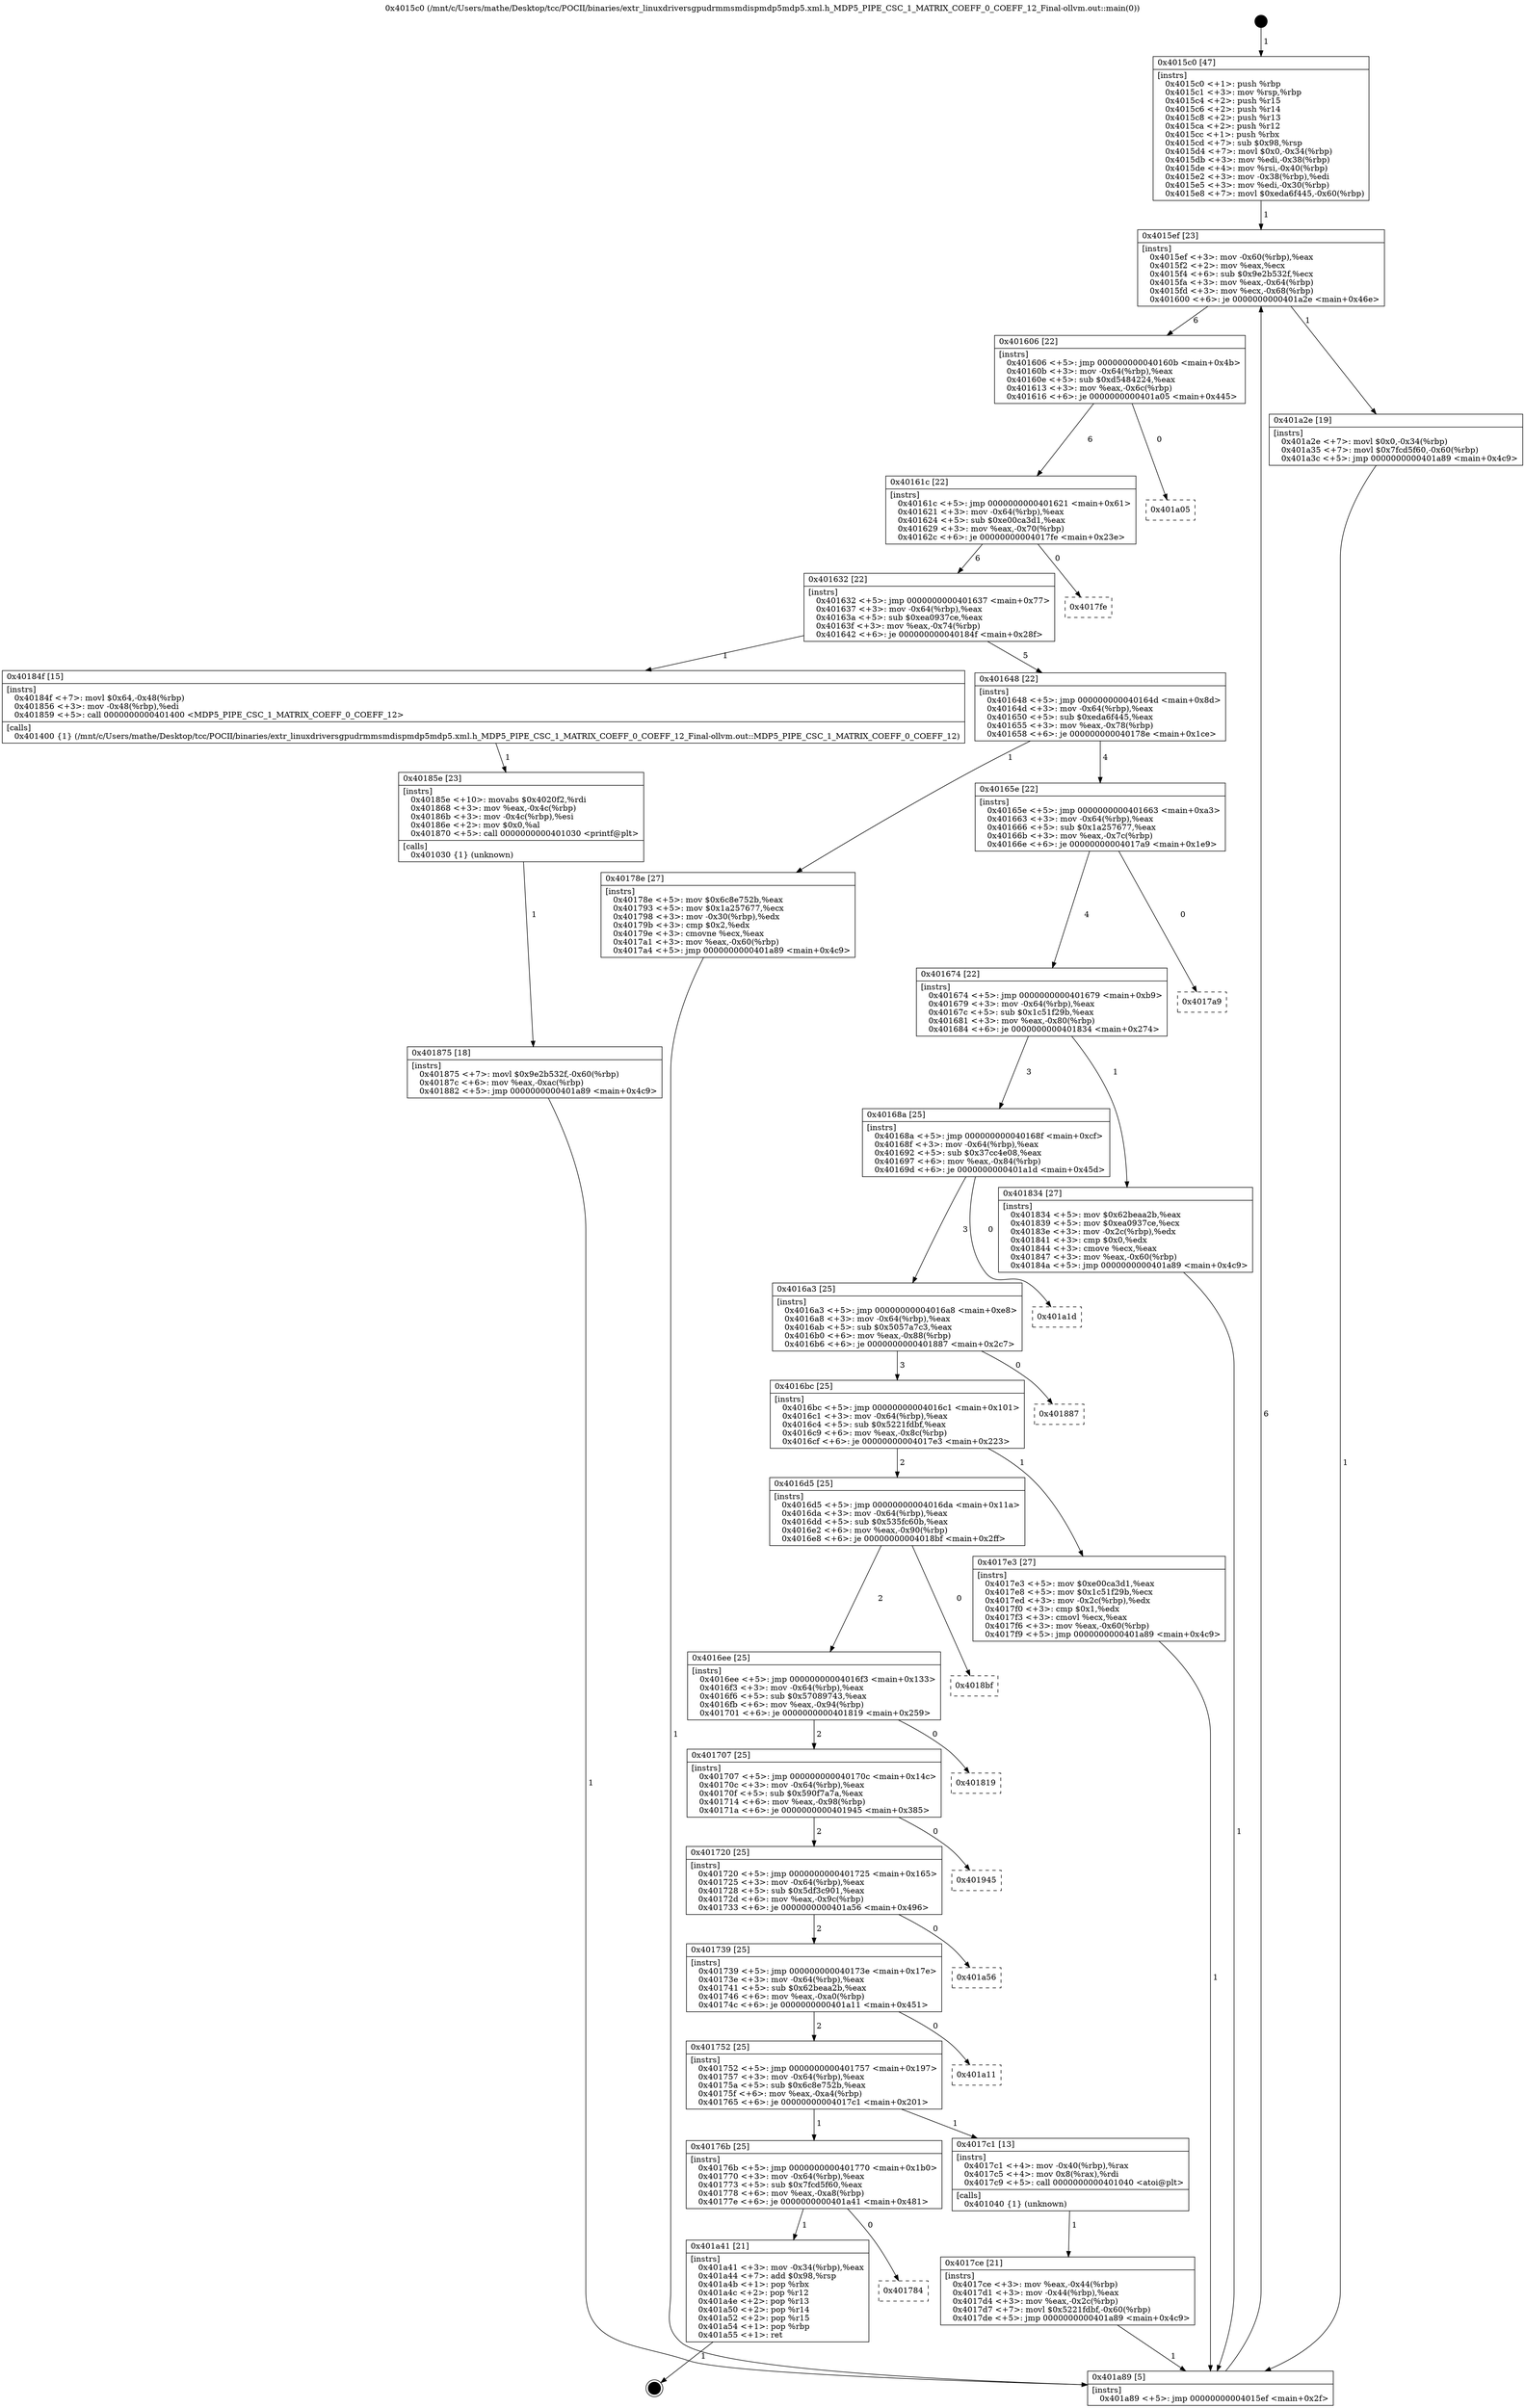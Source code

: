 digraph "0x4015c0" {
  label = "0x4015c0 (/mnt/c/Users/mathe/Desktop/tcc/POCII/binaries/extr_linuxdriversgpudrmmsmdispmdp5mdp5.xml.h_MDP5_PIPE_CSC_1_MATRIX_COEFF_0_COEFF_12_Final-ollvm.out::main(0))"
  labelloc = "t"
  node[shape=record]

  Entry [label="",width=0.3,height=0.3,shape=circle,fillcolor=black,style=filled]
  "0x4015ef" [label="{
     0x4015ef [23]\l
     | [instrs]\l
     &nbsp;&nbsp;0x4015ef \<+3\>: mov -0x60(%rbp),%eax\l
     &nbsp;&nbsp;0x4015f2 \<+2\>: mov %eax,%ecx\l
     &nbsp;&nbsp;0x4015f4 \<+6\>: sub $0x9e2b532f,%ecx\l
     &nbsp;&nbsp;0x4015fa \<+3\>: mov %eax,-0x64(%rbp)\l
     &nbsp;&nbsp;0x4015fd \<+3\>: mov %ecx,-0x68(%rbp)\l
     &nbsp;&nbsp;0x401600 \<+6\>: je 0000000000401a2e \<main+0x46e\>\l
  }"]
  "0x401a2e" [label="{
     0x401a2e [19]\l
     | [instrs]\l
     &nbsp;&nbsp;0x401a2e \<+7\>: movl $0x0,-0x34(%rbp)\l
     &nbsp;&nbsp;0x401a35 \<+7\>: movl $0x7fcd5f60,-0x60(%rbp)\l
     &nbsp;&nbsp;0x401a3c \<+5\>: jmp 0000000000401a89 \<main+0x4c9\>\l
  }"]
  "0x401606" [label="{
     0x401606 [22]\l
     | [instrs]\l
     &nbsp;&nbsp;0x401606 \<+5\>: jmp 000000000040160b \<main+0x4b\>\l
     &nbsp;&nbsp;0x40160b \<+3\>: mov -0x64(%rbp),%eax\l
     &nbsp;&nbsp;0x40160e \<+5\>: sub $0xd5484224,%eax\l
     &nbsp;&nbsp;0x401613 \<+3\>: mov %eax,-0x6c(%rbp)\l
     &nbsp;&nbsp;0x401616 \<+6\>: je 0000000000401a05 \<main+0x445\>\l
  }"]
  Exit [label="",width=0.3,height=0.3,shape=circle,fillcolor=black,style=filled,peripheries=2]
  "0x401a05" [label="{
     0x401a05\l
  }", style=dashed]
  "0x40161c" [label="{
     0x40161c [22]\l
     | [instrs]\l
     &nbsp;&nbsp;0x40161c \<+5\>: jmp 0000000000401621 \<main+0x61\>\l
     &nbsp;&nbsp;0x401621 \<+3\>: mov -0x64(%rbp),%eax\l
     &nbsp;&nbsp;0x401624 \<+5\>: sub $0xe00ca3d1,%eax\l
     &nbsp;&nbsp;0x401629 \<+3\>: mov %eax,-0x70(%rbp)\l
     &nbsp;&nbsp;0x40162c \<+6\>: je 00000000004017fe \<main+0x23e\>\l
  }"]
  "0x401784" [label="{
     0x401784\l
  }", style=dashed]
  "0x4017fe" [label="{
     0x4017fe\l
  }", style=dashed]
  "0x401632" [label="{
     0x401632 [22]\l
     | [instrs]\l
     &nbsp;&nbsp;0x401632 \<+5\>: jmp 0000000000401637 \<main+0x77\>\l
     &nbsp;&nbsp;0x401637 \<+3\>: mov -0x64(%rbp),%eax\l
     &nbsp;&nbsp;0x40163a \<+5\>: sub $0xea0937ce,%eax\l
     &nbsp;&nbsp;0x40163f \<+3\>: mov %eax,-0x74(%rbp)\l
     &nbsp;&nbsp;0x401642 \<+6\>: je 000000000040184f \<main+0x28f\>\l
  }"]
  "0x401a41" [label="{
     0x401a41 [21]\l
     | [instrs]\l
     &nbsp;&nbsp;0x401a41 \<+3\>: mov -0x34(%rbp),%eax\l
     &nbsp;&nbsp;0x401a44 \<+7\>: add $0x98,%rsp\l
     &nbsp;&nbsp;0x401a4b \<+1\>: pop %rbx\l
     &nbsp;&nbsp;0x401a4c \<+2\>: pop %r12\l
     &nbsp;&nbsp;0x401a4e \<+2\>: pop %r13\l
     &nbsp;&nbsp;0x401a50 \<+2\>: pop %r14\l
     &nbsp;&nbsp;0x401a52 \<+2\>: pop %r15\l
     &nbsp;&nbsp;0x401a54 \<+1\>: pop %rbp\l
     &nbsp;&nbsp;0x401a55 \<+1\>: ret\l
  }"]
  "0x40184f" [label="{
     0x40184f [15]\l
     | [instrs]\l
     &nbsp;&nbsp;0x40184f \<+7\>: movl $0x64,-0x48(%rbp)\l
     &nbsp;&nbsp;0x401856 \<+3\>: mov -0x48(%rbp),%edi\l
     &nbsp;&nbsp;0x401859 \<+5\>: call 0000000000401400 \<MDP5_PIPE_CSC_1_MATRIX_COEFF_0_COEFF_12\>\l
     | [calls]\l
     &nbsp;&nbsp;0x401400 \{1\} (/mnt/c/Users/mathe/Desktop/tcc/POCII/binaries/extr_linuxdriversgpudrmmsmdispmdp5mdp5.xml.h_MDP5_PIPE_CSC_1_MATRIX_COEFF_0_COEFF_12_Final-ollvm.out::MDP5_PIPE_CSC_1_MATRIX_COEFF_0_COEFF_12)\l
  }"]
  "0x401648" [label="{
     0x401648 [22]\l
     | [instrs]\l
     &nbsp;&nbsp;0x401648 \<+5\>: jmp 000000000040164d \<main+0x8d\>\l
     &nbsp;&nbsp;0x40164d \<+3\>: mov -0x64(%rbp),%eax\l
     &nbsp;&nbsp;0x401650 \<+5\>: sub $0xeda6f445,%eax\l
     &nbsp;&nbsp;0x401655 \<+3\>: mov %eax,-0x78(%rbp)\l
     &nbsp;&nbsp;0x401658 \<+6\>: je 000000000040178e \<main+0x1ce\>\l
  }"]
  "0x401875" [label="{
     0x401875 [18]\l
     | [instrs]\l
     &nbsp;&nbsp;0x401875 \<+7\>: movl $0x9e2b532f,-0x60(%rbp)\l
     &nbsp;&nbsp;0x40187c \<+6\>: mov %eax,-0xac(%rbp)\l
     &nbsp;&nbsp;0x401882 \<+5\>: jmp 0000000000401a89 \<main+0x4c9\>\l
  }"]
  "0x40178e" [label="{
     0x40178e [27]\l
     | [instrs]\l
     &nbsp;&nbsp;0x40178e \<+5\>: mov $0x6c8e752b,%eax\l
     &nbsp;&nbsp;0x401793 \<+5\>: mov $0x1a257677,%ecx\l
     &nbsp;&nbsp;0x401798 \<+3\>: mov -0x30(%rbp),%edx\l
     &nbsp;&nbsp;0x40179b \<+3\>: cmp $0x2,%edx\l
     &nbsp;&nbsp;0x40179e \<+3\>: cmovne %ecx,%eax\l
     &nbsp;&nbsp;0x4017a1 \<+3\>: mov %eax,-0x60(%rbp)\l
     &nbsp;&nbsp;0x4017a4 \<+5\>: jmp 0000000000401a89 \<main+0x4c9\>\l
  }"]
  "0x40165e" [label="{
     0x40165e [22]\l
     | [instrs]\l
     &nbsp;&nbsp;0x40165e \<+5\>: jmp 0000000000401663 \<main+0xa3\>\l
     &nbsp;&nbsp;0x401663 \<+3\>: mov -0x64(%rbp),%eax\l
     &nbsp;&nbsp;0x401666 \<+5\>: sub $0x1a257677,%eax\l
     &nbsp;&nbsp;0x40166b \<+3\>: mov %eax,-0x7c(%rbp)\l
     &nbsp;&nbsp;0x40166e \<+6\>: je 00000000004017a9 \<main+0x1e9\>\l
  }"]
  "0x401a89" [label="{
     0x401a89 [5]\l
     | [instrs]\l
     &nbsp;&nbsp;0x401a89 \<+5\>: jmp 00000000004015ef \<main+0x2f\>\l
  }"]
  "0x4015c0" [label="{
     0x4015c0 [47]\l
     | [instrs]\l
     &nbsp;&nbsp;0x4015c0 \<+1\>: push %rbp\l
     &nbsp;&nbsp;0x4015c1 \<+3\>: mov %rsp,%rbp\l
     &nbsp;&nbsp;0x4015c4 \<+2\>: push %r15\l
     &nbsp;&nbsp;0x4015c6 \<+2\>: push %r14\l
     &nbsp;&nbsp;0x4015c8 \<+2\>: push %r13\l
     &nbsp;&nbsp;0x4015ca \<+2\>: push %r12\l
     &nbsp;&nbsp;0x4015cc \<+1\>: push %rbx\l
     &nbsp;&nbsp;0x4015cd \<+7\>: sub $0x98,%rsp\l
     &nbsp;&nbsp;0x4015d4 \<+7\>: movl $0x0,-0x34(%rbp)\l
     &nbsp;&nbsp;0x4015db \<+3\>: mov %edi,-0x38(%rbp)\l
     &nbsp;&nbsp;0x4015de \<+4\>: mov %rsi,-0x40(%rbp)\l
     &nbsp;&nbsp;0x4015e2 \<+3\>: mov -0x38(%rbp),%edi\l
     &nbsp;&nbsp;0x4015e5 \<+3\>: mov %edi,-0x30(%rbp)\l
     &nbsp;&nbsp;0x4015e8 \<+7\>: movl $0xeda6f445,-0x60(%rbp)\l
  }"]
  "0x40185e" [label="{
     0x40185e [23]\l
     | [instrs]\l
     &nbsp;&nbsp;0x40185e \<+10\>: movabs $0x4020f2,%rdi\l
     &nbsp;&nbsp;0x401868 \<+3\>: mov %eax,-0x4c(%rbp)\l
     &nbsp;&nbsp;0x40186b \<+3\>: mov -0x4c(%rbp),%esi\l
     &nbsp;&nbsp;0x40186e \<+2\>: mov $0x0,%al\l
     &nbsp;&nbsp;0x401870 \<+5\>: call 0000000000401030 \<printf@plt\>\l
     | [calls]\l
     &nbsp;&nbsp;0x401030 \{1\} (unknown)\l
  }"]
  "0x4017a9" [label="{
     0x4017a9\l
  }", style=dashed]
  "0x401674" [label="{
     0x401674 [22]\l
     | [instrs]\l
     &nbsp;&nbsp;0x401674 \<+5\>: jmp 0000000000401679 \<main+0xb9\>\l
     &nbsp;&nbsp;0x401679 \<+3\>: mov -0x64(%rbp),%eax\l
     &nbsp;&nbsp;0x40167c \<+5\>: sub $0x1c51f29b,%eax\l
     &nbsp;&nbsp;0x401681 \<+3\>: mov %eax,-0x80(%rbp)\l
     &nbsp;&nbsp;0x401684 \<+6\>: je 0000000000401834 \<main+0x274\>\l
  }"]
  "0x4017ce" [label="{
     0x4017ce [21]\l
     | [instrs]\l
     &nbsp;&nbsp;0x4017ce \<+3\>: mov %eax,-0x44(%rbp)\l
     &nbsp;&nbsp;0x4017d1 \<+3\>: mov -0x44(%rbp),%eax\l
     &nbsp;&nbsp;0x4017d4 \<+3\>: mov %eax,-0x2c(%rbp)\l
     &nbsp;&nbsp;0x4017d7 \<+7\>: movl $0x5221fdbf,-0x60(%rbp)\l
     &nbsp;&nbsp;0x4017de \<+5\>: jmp 0000000000401a89 \<main+0x4c9\>\l
  }"]
  "0x401834" [label="{
     0x401834 [27]\l
     | [instrs]\l
     &nbsp;&nbsp;0x401834 \<+5\>: mov $0x62beaa2b,%eax\l
     &nbsp;&nbsp;0x401839 \<+5\>: mov $0xea0937ce,%ecx\l
     &nbsp;&nbsp;0x40183e \<+3\>: mov -0x2c(%rbp),%edx\l
     &nbsp;&nbsp;0x401841 \<+3\>: cmp $0x0,%edx\l
     &nbsp;&nbsp;0x401844 \<+3\>: cmove %ecx,%eax\l
     &nbsp;&nbsp;0x401847 \<+3\>: mov %eax,-0x60(%rbp)\l
     &nbsp;&nbsp;0x40184a \<+5\>: jmp 0000000000401a89 \<main+0x4c9\>\l
  }"]
  "0x40168a" [label="{
     0x40168a [25]\l
     | [instrs]\l
     &nbsp;&nbsp;0x40168a \<+5\>: jmp 000000000040168f \<main+0xcf\>\l
     &nbsp;&nbsp;0x40168f \<+3\>: mov -0x64(%rbp),%eax\l
     &nbsp;&nbsp;0x401692 \<+5\>: sub $0x37cc4e08,%eax\l
     &nbsp;&nbsp;0x401697 \<+6\>: mov %eax,-0x84(%rbp)\l
     &nbsp;&nbsp;0x40169d \<+6\>: je 0000000000401a1d \<main+0x45d\>\l
  }"]
  "0x40176b" [label="{
     0x40176b [25]\l
     | [instrs]\l
     &nbsp;&nbsp;0x40176b \<+5\>: jmp 0000000000401770 \<main+0x1b0\>\l
     &nbsp;&nbsp;0x401770 \<+3\>: mov -0x64(%rbp),%eax\l
     &nbsp;&nbsp;0x401773 \<+5\>: sub $0x7fcd5f60,%eax\l
     &nbsp;&nbsp;0x401778 \<+6\>: mov %eax,-0xa8(%rbp)\l
     &nbsp;&nbsp;0x40177e \<+6\>: je 0000000000401a41 \<main+0x481\>\l
  }"]
  "0x401a1d" [label="{
     0x401a1d\l
  }", style=dashed]
  "0x4016a3" [label="{
     0x4016a3 [25]\l
     | [instrs]\l
     &nbsp;&nbsp;0x4016a3 \<+5\>: jmp 00000000004016a8 \<main+0xe8\>\l
     &nbsp;&nbsp;0x4016a8 \<+3\>: mov -0x64(%rbp),%eax\l
     &nbsp;&nbsp;0x4016ab \<+5\>: sub $0x5057a7c3,%eax\l
     &nbsp;&nbsp;0x4016b0 \<+6\>: mov %eax,-0x88(%rbp)\l
     &nbsp;&nbsp;0x4016b6 \<+6\>: je 0000000000401887 \<main+0x2c7\>\l
  }"]
  "0x4017c1" [label="{
     0x4017c1 [13]\l
     | [instrs]\l
     &nbsp;&nbsp;0x4017c1 \<+4\>: mov -0x40(%rbp),%rax\l
     &nbsp;&nbsp;0x4017c5 \<+4\>: mov 0x8(%rax),%rdi\l
     &nbsp;&nbsp;0x4017c9 \<+5\>: call 0000000000401040 \<atoi@plt\>\l
     | [calls]\l
     &nbsp;&nbsp;0x401040 \{1\} (unknown)\l
  }"]
  "0x401887" [label="{
     0x401887\l
  }", style=dashed]
  "0x4016bc" [label="{
     0x4016bc [25]\l
     | [instrs]\l
     &nbsp;&nbsp;0x4016bc \<+5\>: jmp 00000000004016c1 \<main+0x101\>\l
     &nbsp;&nbsp;0x4016c1 \<+3\>: mov -0x64(%rbp),%eax\l
     &nbsp;&nbsp;0x4016c4 \<+5\>: sub $0x5221fdbf,%eax\l
     &nbsp;&nbsp;0x4016c9 \<+6\>: mov %eax,-0x8c(%rbp)\l
     &nbsp;&nbsp;0x4016cf \<+6\>: je 00000000004017e3 \<main+0x223\>\l
  }"]
  "0x401752" [label="{
     0x401752 [25]\l
     | [instrs]\l
     &nbsp;&nbsp;0x401752 \<+5\>: jmp 0000000000401757 \<main+0x197\>\l
     &nbsp;&nbsp;0x401757 \<+3\>: mov -0x64(%rbp),%eax\l
     &nbsp;&nbsp;0x40175a \<+5\>: sub $0x6c8e752b,%eax\l
     &nbsp;&nbsp;0x40175f \<+6\>: mov %eax,-0xa4(%rbp)\l
     &nbsp;&nbsp;0x401765 \<+6\>: je 00000000004017c1 \<main+0x201\>\l
  }"]
  "0x4017e3" [label="{
     0x4017e3 [27]\l
     | [instrs]\l
     &nbsp;&nbsp;0x4017e3 \<+5\>: mov $0xe00ca3d1,%eax\l
     &nbsp;&nbsp;0x4017e8 \<+5\>: mov $0x1c51f29b,%ecx\l
     &nbsp;&nbsp;0x4017ed \<+3\>: mov -0x2c(%rbp),%edx\l
     &nbsp;&nbsp;0x4017f0 \<+3\>: cmp $0x1,%edx\l
     &nbsp;&nbsp;0x4017f3 \<+3\>: cmovl %ecx,%eax\l
     &nbsp;&nbsp;0x4017f6 \<+3\>: mov %eax,-0x60(%rbp)\l
     &nbsp;&nbsp;0x4017f9 \<+5\>: jmp 0000000000401a89 \<main+0x4c9\>\l
  }"]
  "0x4016d5" [label="{
     0x4016d5 [25]\l
     | [instrs]\l
     &nbsp;&nbsp;0x4016d5 \<+5\>: jmp 00000000004016da \<main+0x11a\>\l
     &nbsp;&nbsp;0x4016da \<+3\>: mov -0x64(%rbp),%eax\l
     &nbsp;&nbsp;0x4016dd \<+5\>: sub $0x535fc60b,%eax\l
     &nbsp;&nbsp;0x4016e2 \<+6\>: mov %eax,-0x90(%rbp)\l
     &nbsp;&nbsp;0x4016e8 \<+6\>: je 00000000004018bf \<main+0x2ff\>\l
  }"]
  "0x401a11" [label="{
     0x401a11\l
  }", style=dashed]
  "0x4018bf" [label="{
     0x4018bf\l
  }", style=dashed]
  "0x4016ee" [label="{
     0x4016ee [25]\l
     | [instrs]\l
     &nbsp;&nbsp;0x4016ee \<+5\>: jmp 00000000004016f3 \<main+0x133\>\l
     &nbsp;&nbsp;0x4016f3 \<+3\>: mov -0x64(%rbp),%eax\l
     &nbsp;&nbsp;0x4016f6 \<+5\>: sub $0x57089743,%eax\l
     &nbsp;&nbsp;0x4016fb \<+6\>: mov %eax,-0x94(%rbp)\l
     &nbsp;&nbsp;0x401701 \<+6\>: je 0000000000401819 \<main+0x259\>\l
  }"]
  "0x401739" [label="{
     0x401739 [25]\l
     | [instrs]\l
     &nbsp;&nbsp;0x401739 \<+5\>: jmp 000000000040173e \<main+0x17e\>\l
     &nbsp;&nbsp;0x40173e \<+3\>: mov -0x64(%rbp),%eax\l
     &nbsp;&nbsp;0x401741 \<+5\>: sub $0x62beaa2b,%eax\l
     &nbsp;&nbsp;0x401746 \<+6\>: mov %eax,-0xa0(%rbp)\l
     &nbsp;&nbsp;0x40174c \<+6\>: je 0000000000401a11 \<main+0x451\>\l
  }"]
  "0x401819" [label="{
     0x401819\l
  }", style=dashed]
  "0x401707" [label="{
     0x401707 [25]\l
     | [instrs]\l
     &nbsp;&nbsp;0x401707 \<+5\>: jmp 000000000040170c \<main+0x14c\>\l
     &nbsp;&nbsp;0x40170c \<+3\>: mov -0x64(%rbp),%eax\l
     &nbsp;&nbsp;0x40170f \<+5\>: sub $0x590f7a7a,%eax\l
     &nbsp;&nbsp;0x401714 \<+6\>: mov %eax,-0x98(%rbp)\l
     &nbsp;&nbsp;0x40171a \<+6\>: je 0000000000401945 \<main+0x385\>\l
  }"]
  "0x401a56" [label="{
     0x401a56\l
  }", style=dashed]
  "0x401945" [label="{
     0x401945\l
  }", style=dashed]
  "0x401720" [label="{
     0x401720 [25]\l
     | [instrs]\l
     &nbsp;&nbsp;0x401720 \<+5\>: jmp 0000000000401725 \<main+0x165\>\l
     &nbsp;&nbsp;0x401725 \<+3\>: mov -0x64(%rbp),%eax\l
     &nbsp;&nbsp;0x401728 \<+5\>: sub $0x5df3c901,%eax\l
     &nbsp;&nbsp;0x40172d \<+6\>: mov %eax,-0x9c(%rbp)\l
     &nbsp;&nbsp;0x401733 \<+6\>: je 0000000000401a56 \<main+0x496\>\l
  }"]
  Entry -> "0x4015c0" [label=" 1"]
  "0x4015ef" -> "0x401a2e" [label=" 1"]
  "0x4015ef" -> "0x401606" [label=" 6"]
  "0x401a41" -> Exit [label=" 1"]
  "0x401606" -> "0x401a05" [label=" 0"]
  "0x401606" -> "0x40161c" [label=" 6"]
  "0x40176b" -> "0x401784" [label=" 0"]
  "0x40161c" -> "0x4017fe" [label=" 0"]
  "0x40161c" -> "0x401632" [label=" 6"]
  "0x40176b" -> "0x401a41" [label=" 1"]
  "0x401632" -> "0x40184f" [label=" 1"]
  "0x401632" -> "0x401648" [label=" 5"]
  "0x401a2e" -> "0x401a89" [label=" 1"]
  "0x401648" -> "0x40178e" [label=" 1"]
  "0x401648" -> "0x40165e" [label=" 4"]
  "0x40178e" -> "0x401a89" [label=" 1"]
  "0x4015c0" -> "0x4015ef" [label=" 1"]
  "0x401a89" -> "0x4015ef" [label=" 6"]
  "0x401875" -> "0x401a89" [label=" 1"]
  "0x40165e" -> "0x4017a9" [label=" 0"]
  "0x40165e" -> "0x401674" [label=" 4"]
  "0x40185e" -> "0x401875" [label=" 1"]
  "0x401674" -> "0x401834" [label=" 1"]
  "0x401674" -> "0x40168a" [label=" 3"]
  "0x40184f" -> "0x40185e" [label=" 1"]
  "0x40168a" -> "0x401a1d" [label=" 0"]
  "0x40168a" -> "0x4016a3" [label=" 3"]
  "0x401834" -> "0x401a89" [label=" 1"]
  "0x4016a3" -> "0x401887" [label=" 0"]
  "0x4016a3" -> "0x4016bc" [label=" 3"]
  "0x4017e3" -> "0x401a89" [label=" 1"]
  "0x4016bc" -> "0x4017e3" [label=" 1"]
  "0x4016bc" -> "0x4016d5" [label=" 2"]
  "0x4017c1" -> "0x4017ce" [label=" 1"]
  "0x4016d5" -> "0x4018bf" [label=" 0"]
  "0x4016d5" -> "0x4016ee" [label=" 2"]
  "0x401752" -> "0x40176b" [label=" 1"]
  "0x4016ee" -> "0x401819" [label=" 0"]
  "0x4016ee" -> "0x401707" [label=" 2"]
  "0x4017ce" -> "0x401a89" [label=" 1"]
  "0x401707" -> "0x401945" [label=" 0"]
  "0x401707" -> "0x401720" [label=" 2"]
  "0x401739" -> "0x401752" [label=" 2"]
  "0x401720" -> "0x401a56" [label=" 0"]
  "0x401720" -> "0x401739" [label=" 2"]
  "0x401752" -> "0x4017c1" [label=" 1"]
  "0x401739" -> "0x401a11" [label=" 0"]
}
